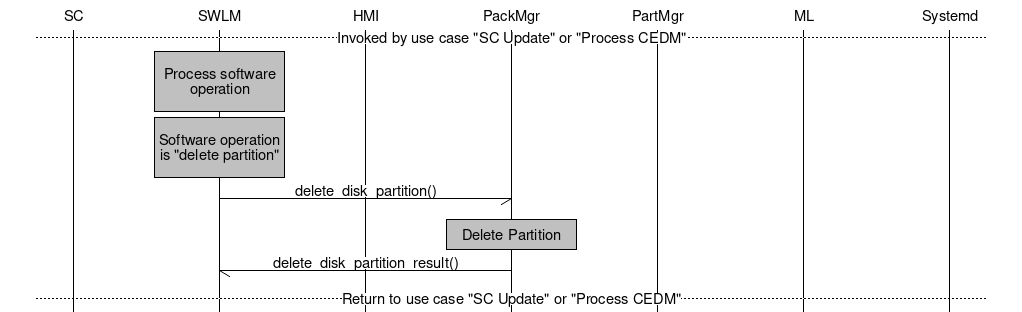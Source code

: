 #
#
# Sequence diagram description
#
# The sequence diagram description below is translated to
# a PNG image by mscgen (http://www.mcternan.me.uk/mscgen/)
# 
# Recompile updated diagrams to a png image with:
#  
#   mscgen -T png swm.msc
#

msc {
  width="1024";
  "SC",  "SWLM", "HMI", "PackMgr", "PartMgr", "ML", "Systemd";
  --- [ label="Invoked by use case \"SC Update\" or \"Process CEDM\""];
  "SWLM" box "SWLM" [ textbgcolour="silver", label = "\nProcess software operation\n" ];
  "SWLM" box "SWLM" [ textbgcolour="silver", label = "\nSoftware operation is \"delete partition\"\n" ];
  "SWLM" -> "PackMgr" [ label = "delete_disk_partition()" ];
  "PackMgr" box "PackMgr" [ textbgcolour="silver", label = "Delete Partition" ];
  "PackMgr" -> "SWLM" [ label = "delete_disk_partition_result()" ];
  --- [ label = "Return to use case \"SC Update\" or \"Process CEDM\""];
}
